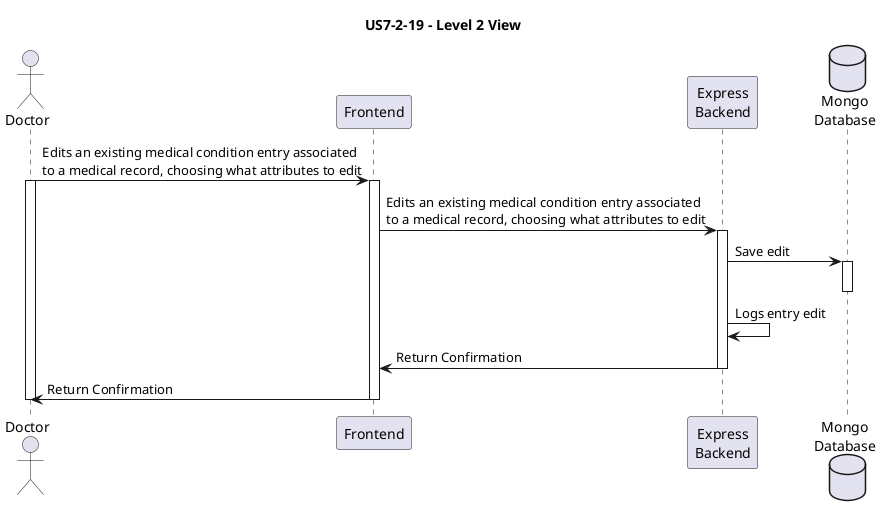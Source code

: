 @startuml

title US7-2-19 - Level 2 View

actor Doctor as U
participant "Frontend" as web
participant "Express\nBackend" as api
database "Mongo\nDatabase" as db

U -> web : Edits an existing medical condition entry associated\nto a medical record, choosing what attributes to edit
activate U
activate web
web -> api : Edits an existing medical condition entry associated\nto a medical record, choosing what attributes to edit
activate api

api -> db : Save edit
activate db
deactivate db
api -> api : Logs entry edit
api -> web : Return Confirmation
deactivate api
web -> U : Return Confirmation
deactivate web
deactivate U


@enduml